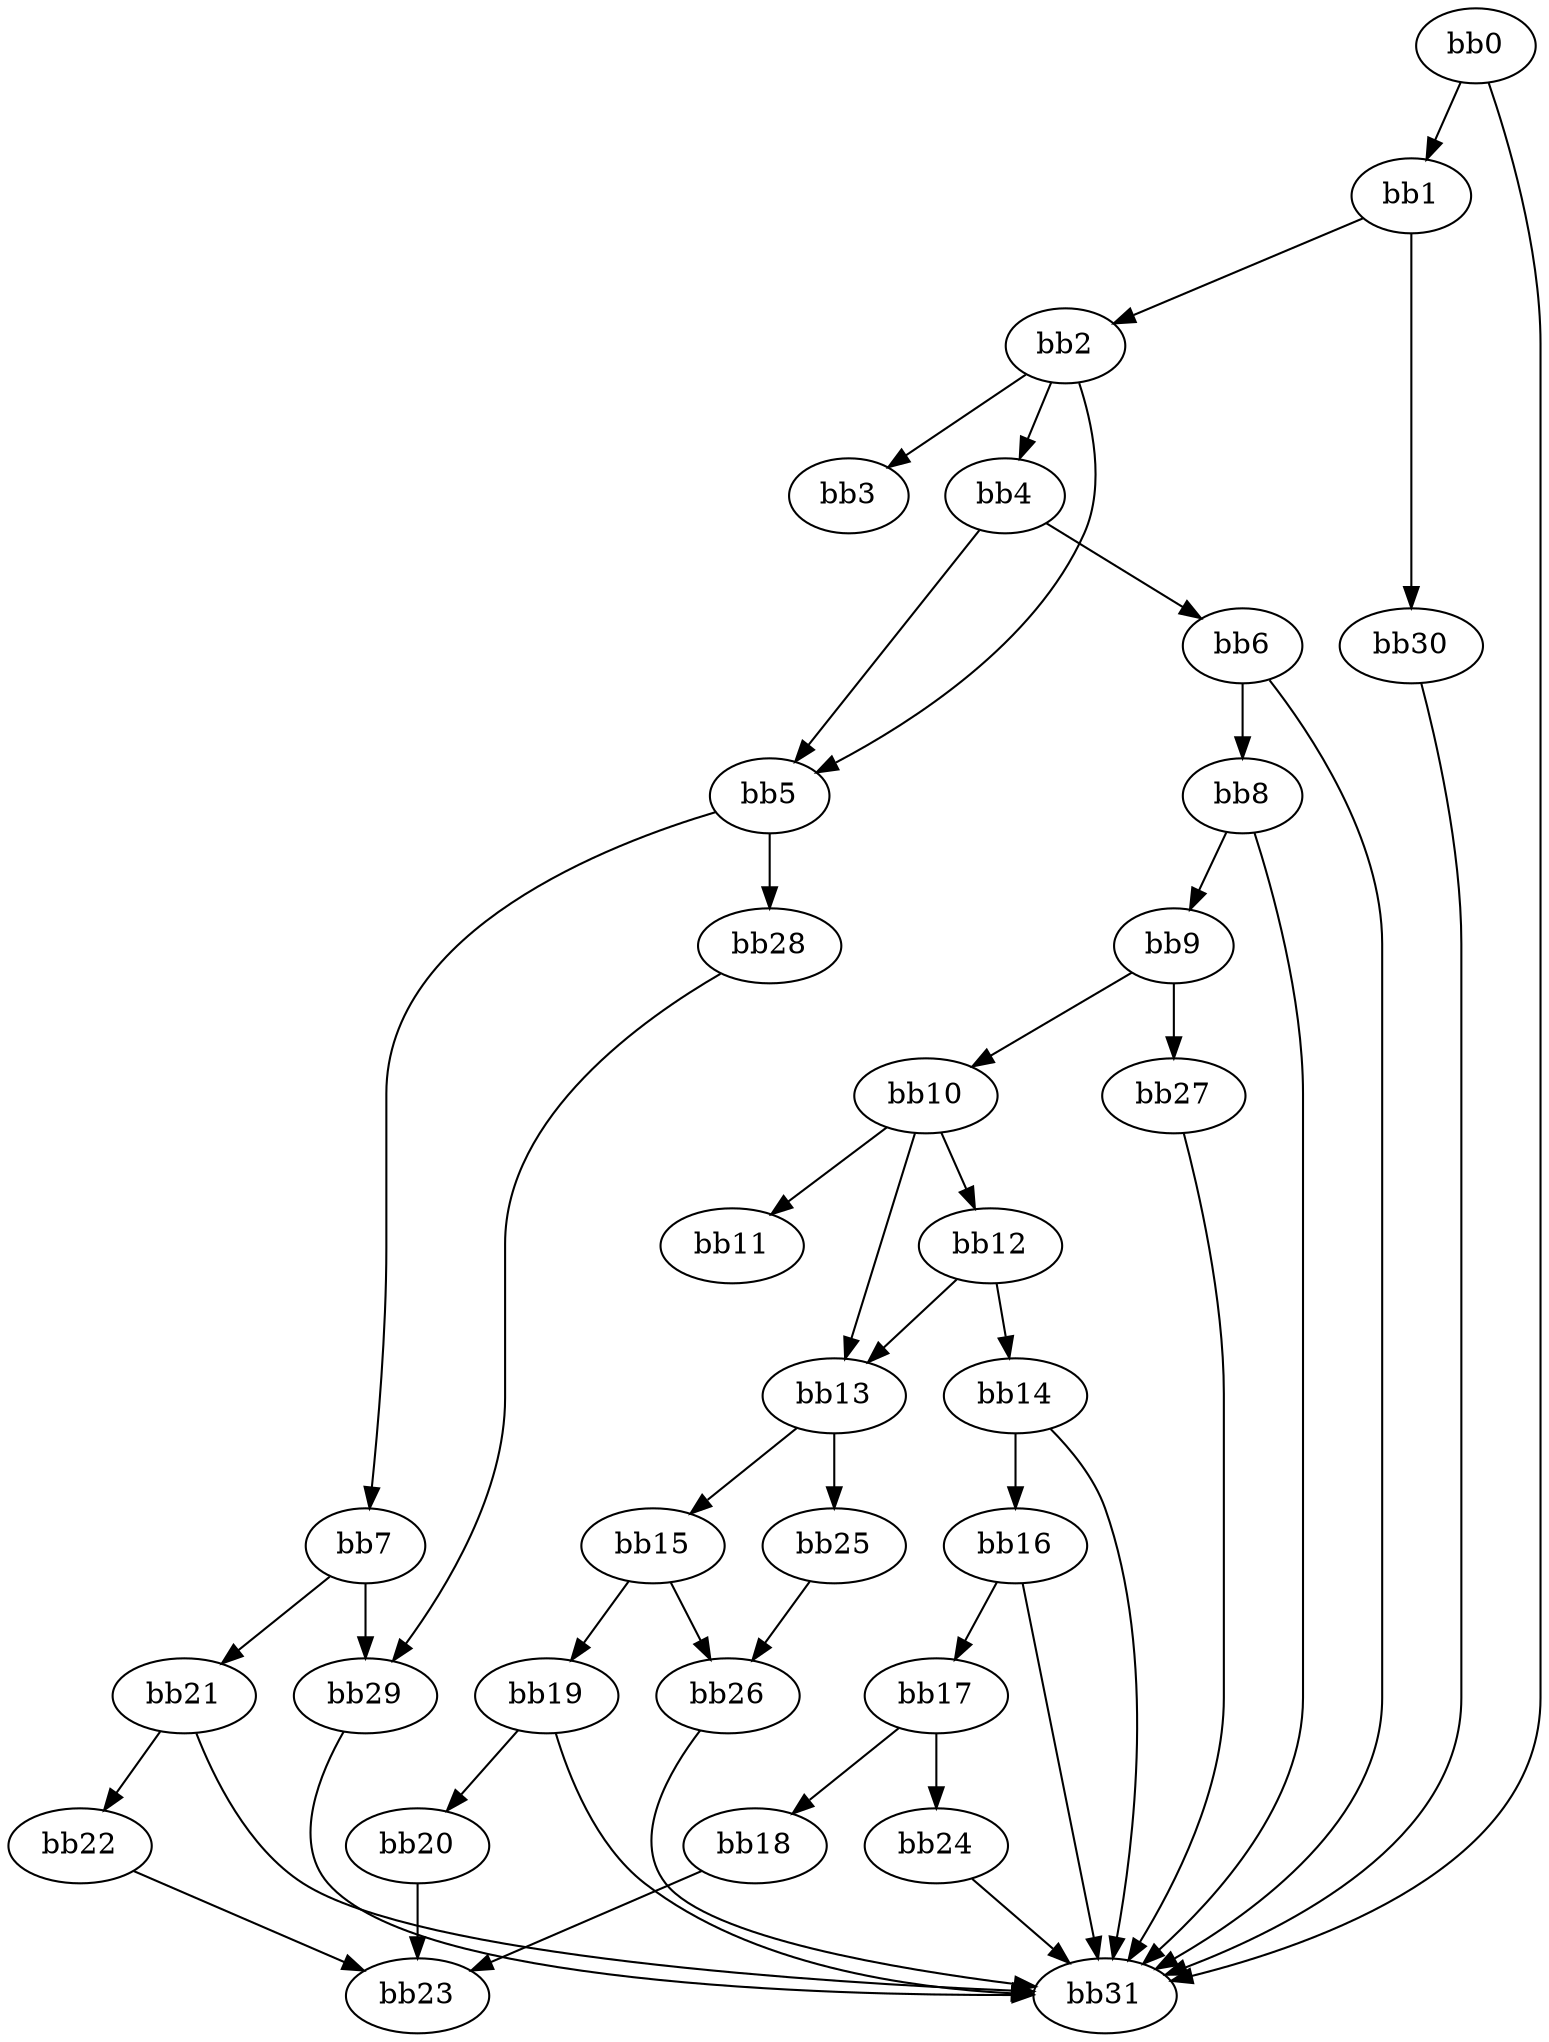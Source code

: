 digraph {
    0 [ label = "bb0\l" ]
    1 [ label = "bb1\l" ]
    2 [ label = "bb2\l" ]
    3 [ label = "bb3\l" ]
    4 [ label = "bb4\l" ]
    5 [ label = "bb5\l" ]
    6 [ label = "bb6\l" ]
    7 [ label = "bb7\l" ]
    8 [ label = "bb8\l" ]
    9 [ label = "bb9\l" ]
    10 [ label = "bb10\l" ]
    11 [ label = "bb11\l" ]
    12 [ label = "bb12\l" ]
    13 [ label = "bb13\l" ]
    14 [ label = "bb14\l" ]
    15 [ label = "bb15\l" ]
    16 [ label = "bb16\l" ]
    17 [ label = "bb17\l" ]
    18 [ label = "bb18\l" ]
    19 [ label = "bb19\l" ]
    20 [ label = "bb20\l" ]
    21 [ label = "bb21\l" ]
    22 [ label = "bb22\l" ]
    23 [ label = "bb23\l" ]
    24 [ label = "bb24\l" ]
    25 [ label = "bb25\l" ]
    26 [ label = "bb26\l" ]
    27 [ label = "bb27\l" ]
    28 [ label = "bb28\l" ]
    29 [ label = "bb29\l" ]
    30 [ label = "bb30\l" ]
    31 [ label = "bb31\l" ]
    0 -> 1 [ ]
    0 -> 31 [ ]
    1 -> 2 [ ]
    1 -> 30 [ ]
    2 -> 3 [ ]
    2 -> 4 [ ]
    2 -> 5 [ ]
    4 -> 5 [ ]
    4 -> 6 [ ]
    5 -> 7 [ ]
    5 -> 28 [ ]
    6 -> 8 [ ]
    6 -> 31 [ ]
    7 -> 21 [ ]
    7 -> 29 [ ]
    8 -> 9 [ ]
    8 -> 31 [ ]
    9 -> 10 [ ]
    9 -> 27 [ ]
    10 -> 11 [ ]
    10 -> 12 [ ]
    10 -> 13 [ ]
    12 -> 13 [ ]
    12 -> 14 [ ]
    13 -> 15 [ ]
    13 -> 25 [ ]
    14 -> 16 [ ]
    14 -> 31 [ ]
    15 -> 19 [ ]
    15 -> 26 [ ]
    16 -> 17 [ ]
    16 -> 31 [ ]
    17 -> 18 [ ]
    17 -> 24 [ ]
    18 -> 23 [ ]
    19 -> 20 [ ]
    19 -> 31 [ ]
    20 -> 23 [ ]
    21 -> 22 [ ]
    21 -> 31 [ ]
    22 -> 23 [ ]
    24 -> 31 [ ]
    25 -> 26 [ ]
    26 -> 31 [ ]
    27 -> 31 [ ]
    28 -> 29 [ ]
    29 -> 31 [ ]
    30 -> 31 [ ]
}

